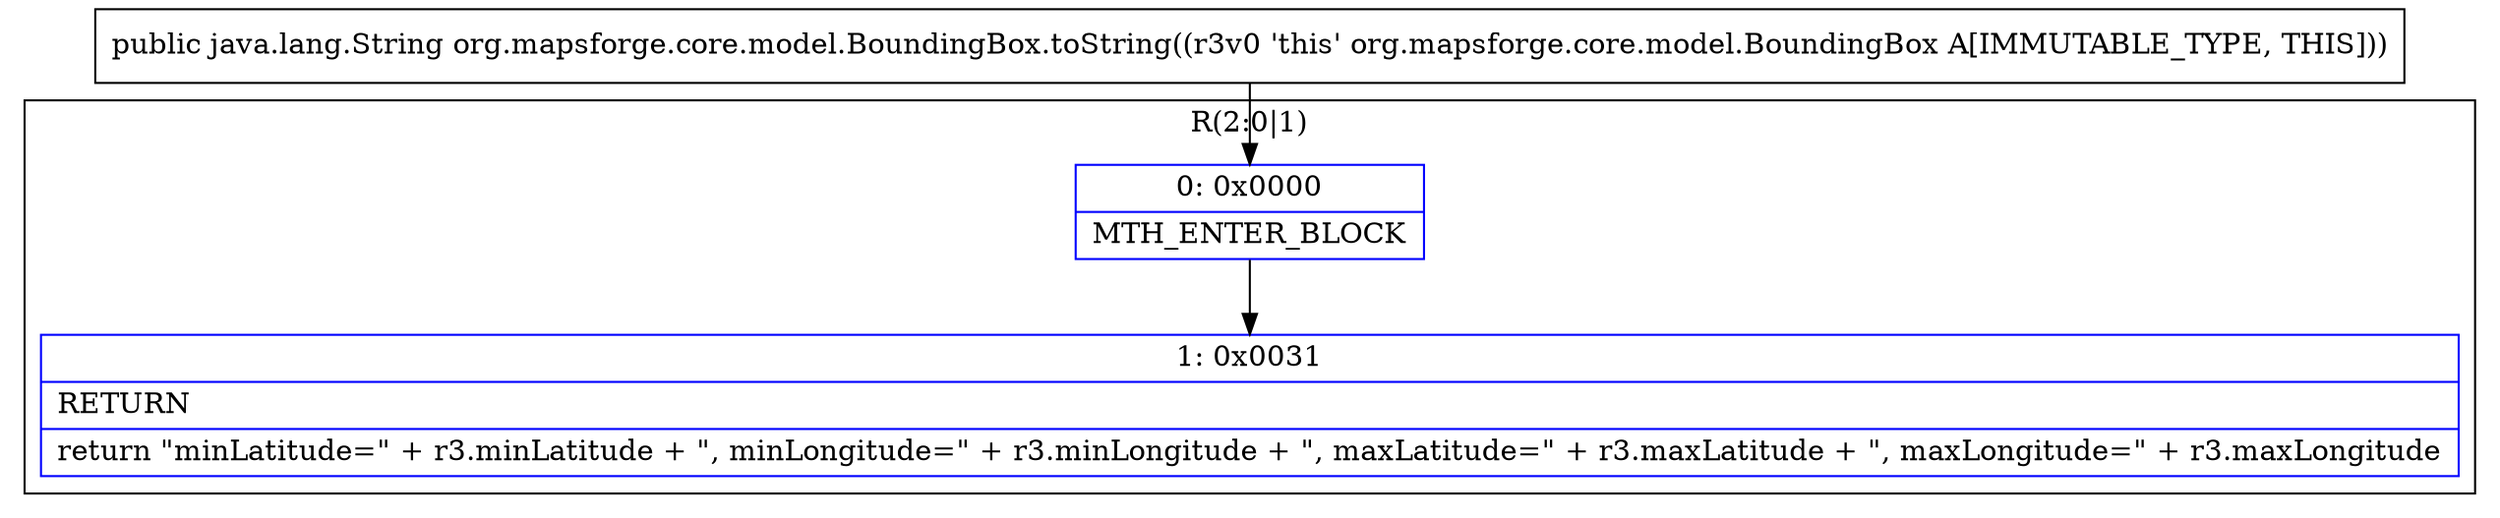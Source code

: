 digraph "CFG fororg.mapsforge.core.model.BoundingBox.toString()Ljava\/lang\/String;" {
subgraph cluster_Region_1856190197 {
label = "R(2:0|1)";
node [shape=record,color=blue];
Node_0 [shape=record,label="{0\:\ 0x0000|MTH_ENTER_BLOCK\l}"];
Node_1 [shape=record,label="{1\:\ 0x0031|RETURN\l|return \"minLatitude=\" + r3.minLatitude + \", minLongitude=\" + r3.minLongitude + \", maxLatitude=\" + r3.maxLatitude + \", maxLongitude=\" + r3.maxLongitude\l}"];
}
MethodNode[shape=record,label="{public java.lang.String org.mapsforge.core.model.BoundingBox.toString((r3v0 'this' org.mapsforge.core.model.BoundingBox A[IMMUTABLE_TYPE, THIS])) }"];
MethodNode -> Node_0;
Node_0 -> Node_1;
}


